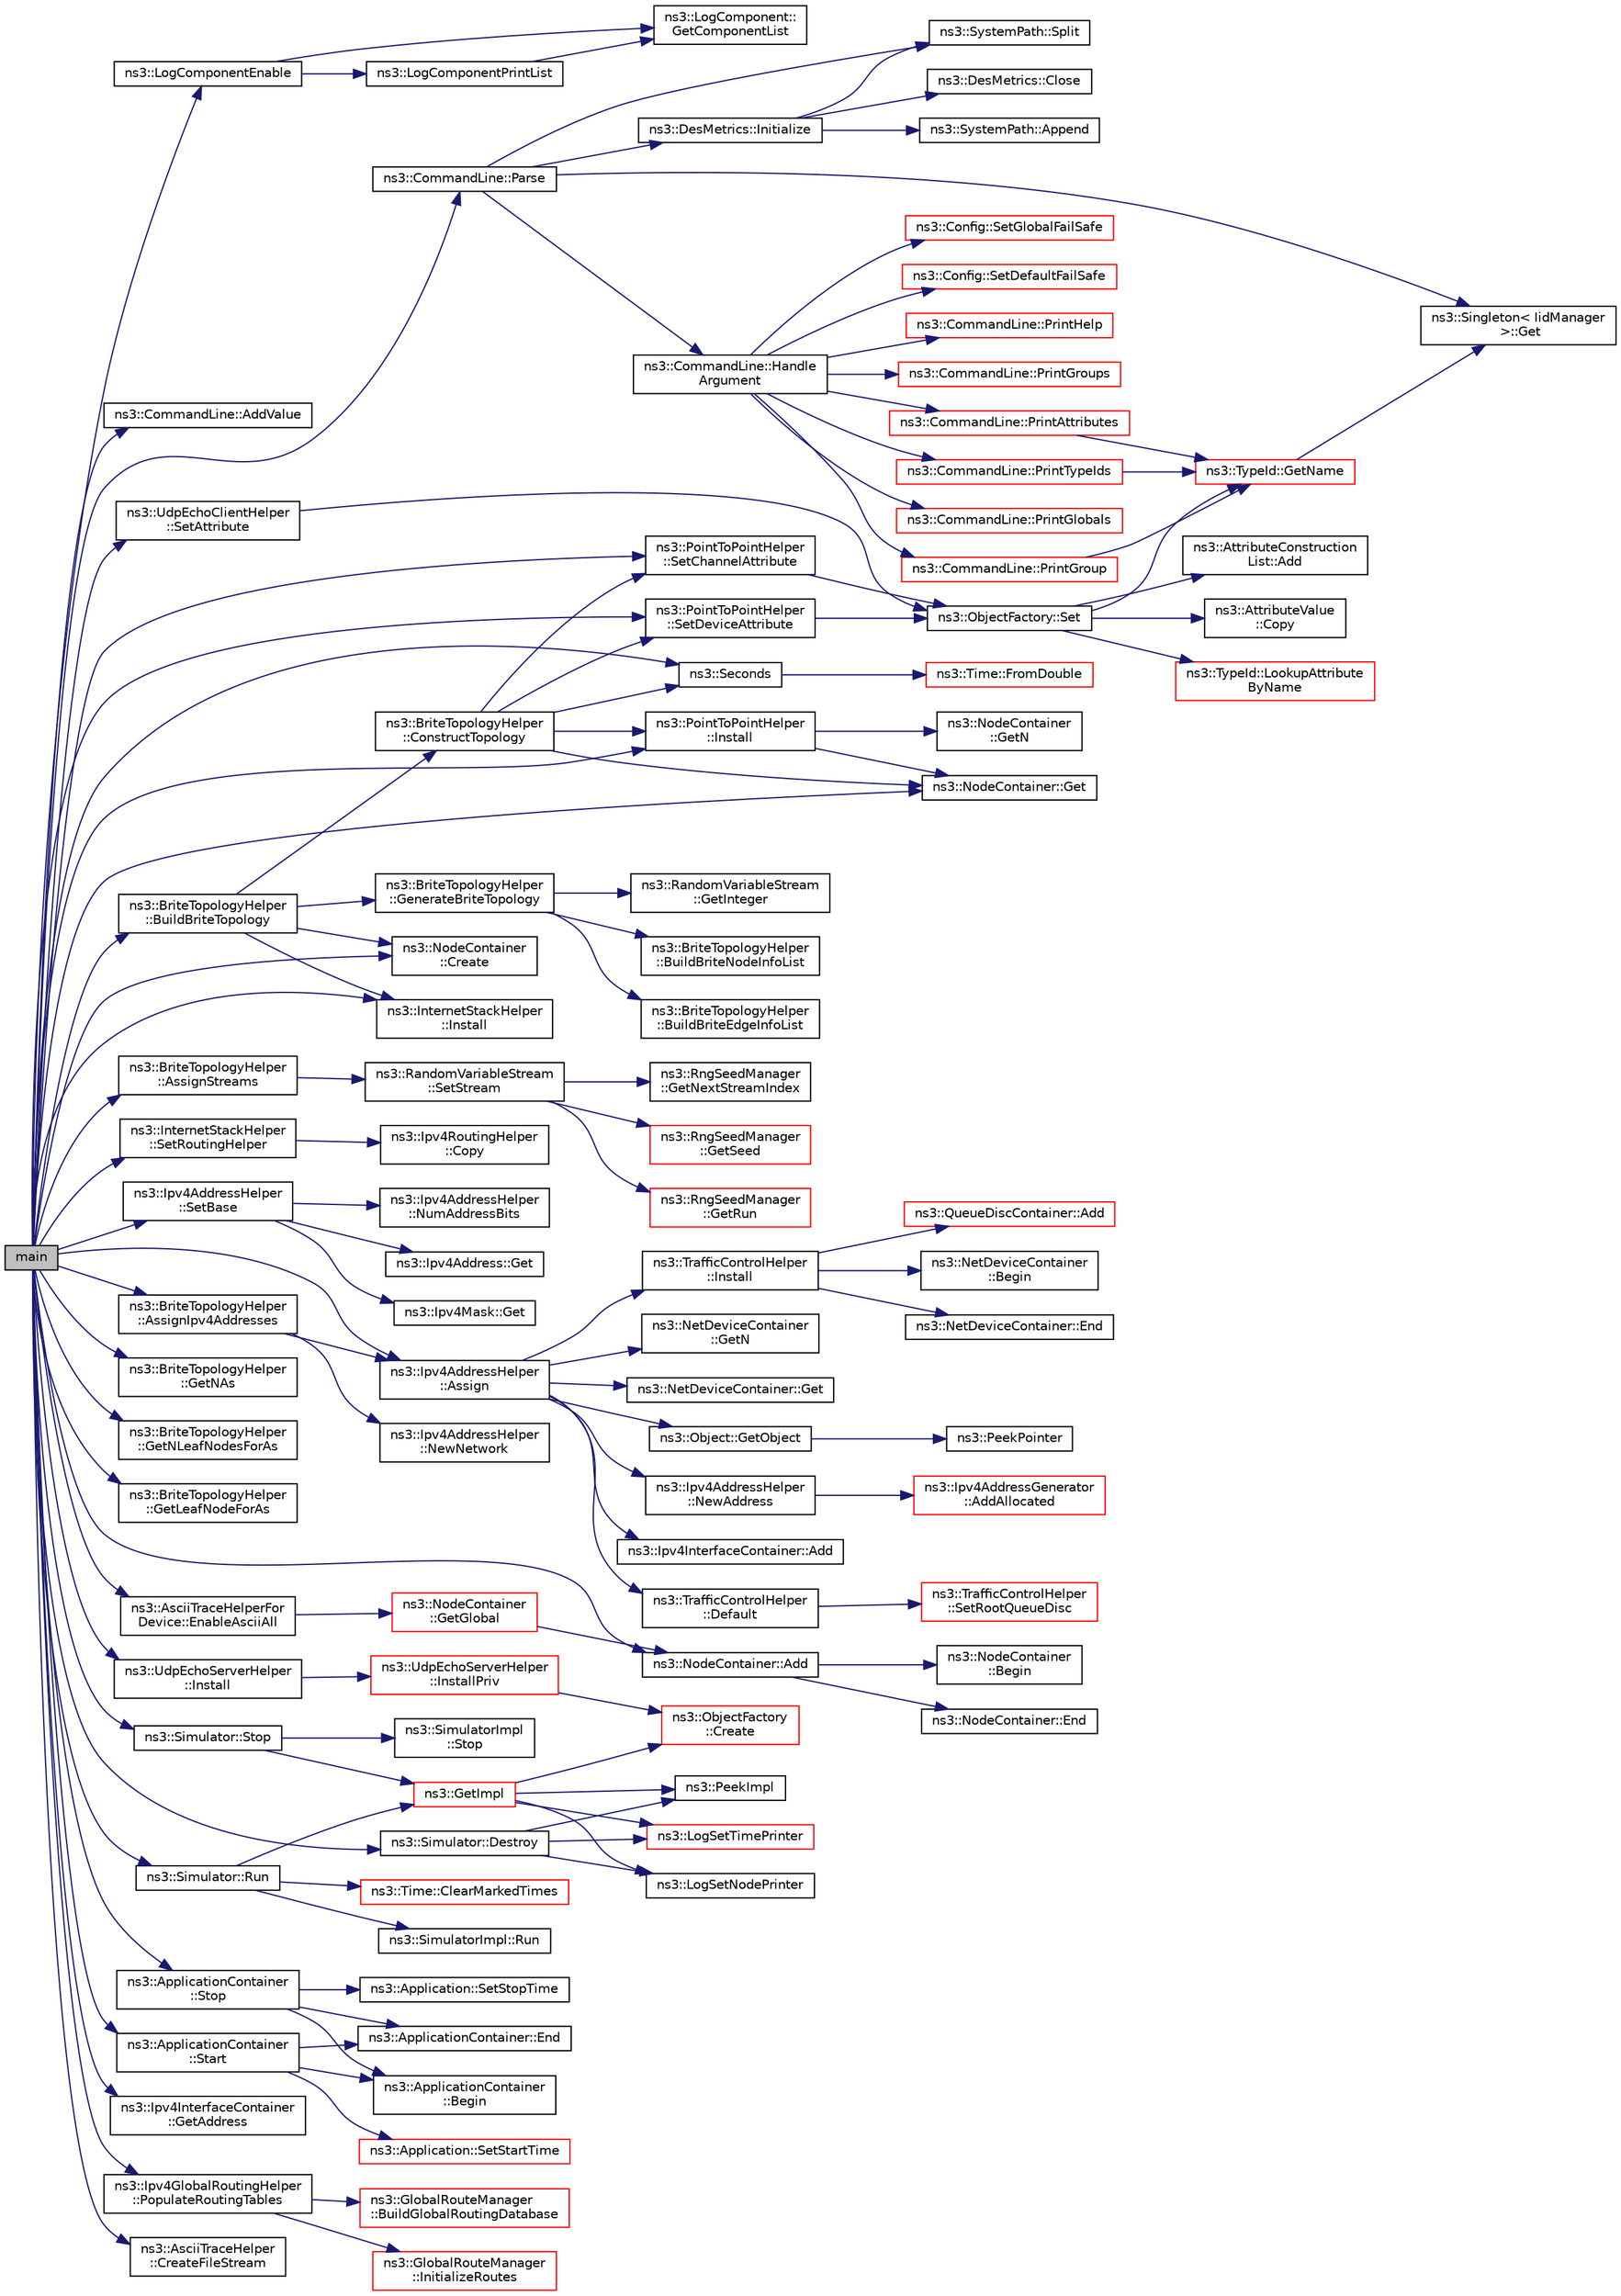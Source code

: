 digraph "main"
{
  edge [fontname="Helvetica",fontsize="10",labelfontname="Helvetica",labelfontsize="10"];
  node [fontname="Helvetica",fontsize="10",shape=record];
  rankdir="LR";
  Node1 [label="main",height=0.2,width=0.4,color="black", fillcolor="grey75", style="filled", fontcolor="black"];
  Node1 -> Node2 [color="midnightblue",fontsize="10",style="solid"];
  Node2 [label="ns3::LogComponentEnable",height=0.2,width=0.4,color="black", fillcolor="white", style="filled",URL="$d7/d2e/namespacens3.html#adc4ef4f00bb2f5f4edae67fc3bc27f20"];
  Node2 -> Node3 [color="midnightblue",fontsize="10",style="solid"];
  Node3 [label="ns3::LogComponent::\lGetComponentList",height=0.2,width=0.4,color="black", fillcolor="white", style="filled",URL="$d9/d3f/classns3_1_1LogComponent.html#a63eb2c0fd93c30f9081443c2fd4bffe9"];
  Node2 -> Node4 [color="midnightblue",fontsize="10",style="solid"];
  Node4 [label="ns3::LogComponentPrintList",height=0.2,width=0.4,color="black", fillcolor="white", style="filled",URL="$d7/d2e/namespacens3.html#a5252703c3f8260fd6dc609f1b276e57c"];
  Node4 -> Node3 [color="midnightblue",fontsize="10",style="solid"];
  Node1 -> Node5 [color="midnightblue",fontsize="10",style="solid"];
  Node5 [label="ns3::CommandLine::AddValue",height=0.2,width=0.4,color="black", fillcolor="white", style="filled",URL="$dc/d87/classns3_1_1CommandLine.html#addcfb546c7ad4c8bd0965654d55beb8e"];
  Node1 -> Node6 [color="midnightblue",fontsize="10",style="solid"];
  Node6 [label="ns3::CommandLine::Parse",height=0.2,width=0.4,color="black", fillcolor="white", style="filled",URL="$dc/d87/classns3_1_1CommandLine.html#a5c10b85b3207e5ecb48d907966923156"];
  Node6 -> Node7 [color="midnightblue",fontsize="10",style="solid"];
  Node7 [label="ns3::SystemPath::Split",height=0.2,width=0.4,color="black", fillcolor="white", style="filled",URL="$d0/dde/group__systempath.html#ga523072e05da63b63113d1bea840edf1a"];
  Node6 -> Node8 [color="midnightblue",fontsize="10",style="solid"];
  Node8 [label="ns3::CommandLine::Handle\lArgument",height=0.2,width=0.4,color="black", fillcolor="white", style="filled",URL="$dc/d87/classns3_1_1CommandLine.html#a527b83304a3c713f3e84711a8a2185a7"];
  Node8 -> Node9 [color="midnightblue",fontsize="10",style="solid"];
  Node9 [label="ns3::CommandLine::PrintHelp",height=0.2,width=0.4,color="red", fillcolor="white", style="filled",URL="$dc/d87/classns3_1_1CommandLine.html#a4558fd7b9eba52d77ffacb4e9896e5de",tooltip="Print program usage to the desired output stream. "];
  Node8 -> Node10 [color="midnightblue",fontsize="10",style="solid"];
  Node10 [label="ns3::CommandLine::PrintGroups",height=0.2,width=0.4,color="red", fillcolor="white", style="filled",URL="$dc/d87/classns3_1_1CommandLine.html#acbfbd40c40508f3b0700d41de1f53089"];
  Node8 -> Node11 [color="midnightblue",fontsize="10",style="solid"];
  Node11 [label="ns3::CommandLine::PrintTypeIds",height=0.2,width=0.4,color="red", fillcolor="white", style="filled",URL="$dc/d87/classns3_1_1CommandLine.html#a141b4fcef1091a980f15f0845166e20b"];
  Node11 -> Node12 [color="midnightblue",fontsize="10",style="solid"];
  Node12 [label="ns3::TypeId::GetName",height=0.2,width=0.4,color="red", fillcolor="white", style="filled",URL="$d6/d11/classns3_1_1TypeId.html#aa3c41c79ae428b3cb396a9c6bb3ef314"];
  Node12 -> Node13 [color="midnightblue",fontsize="10",style="solid"];
  Node13 [label="ns3::Singleton\< IidManager\l \>::Get",height=0.2,width=0.4,color="black", fillcolor="white", style="filled",URL="$d8/d77/classns3_1_1Singleton.html#a80a2cd3c25a27ea72add7a9f7a141ffa"];
  Node8 -> Node14 [color="midnightblue",fontsize="10",style="solid"];
  Node14 [label="ns3::CommandLine::PrintGlobals",height=0.2,width=0.4,color="red", fillcolor="white", style="filled",URL="$dc/d87/classns3_1_1CommandLine.html#ae531d3f88153ab9edac51509cc0cf8be"];
  Node8 -> Node15 [color="midnightblue",fontsize="10",style="solid"];
  Node15 [label="ns3::CommandLine::PrintGroup",height=0.2,width=0.4,color="red", fillcolor="white", style="filled",URL="$dc/d87/classns3_1_1CommandLine.html#abb65c554c9c8f54e815ce54cf8abcd0e"];
  Node15 -> Node12 [color="midnightblue",fontsize="10",style="solid"];
  Node8 -> Node16 [color="midnightblue",fontsize="10",style="solid"];
  Node16 [label="ns3::CommandLine::PrintAttributes",height=0.2,width=0.4,color="red", fillcolor="white", style="filled",URL="$dc/d87/classns3_1_1CommandLine.html#a1257dece593fadf03777c71ea4f49b89"];
  Node16 -> Node12 [color="midnightblue",fontsize="10",style="solid"];
  Node8 -> Node17 [color="midnightblue",fontsize="10",style="solid"];
  Node17 [label="ns3::Config::SetGlobalFailSafe",height=0.2,width=0.4,color="red", fillcolor="white", style="filled",URL="$d1/d44/group__config.html#gaccae07399fb761a399558a0a03c52dec"];
  Node8 -> Node18 [color="midnightblue",fontsize="10",style="solid"];
  Node18 [label="ns3::Config::SetDefaultFailSafe",height=0.2,width=0.4,color="red", fillcolor="white", style="filled",URL="$d1/d44/group__config.html#ga54361b707f31481b11d19f03495cb045"];
  Node6 -> Node13 [color="midnightblue",fontsize="10",style="solid"];
  Node6 -> Node19 [color="midnightblue",fontsize="10",style="solid"];
  Node19 [label="ns3::DesMetrics::Initialize",height=0.2,width=0.4,color="black", fillcolor="white", style="filled",URL="$d5/d69/classns3_1_1DesMetrics.html#a63bf3891d9fd2cf8c76b375b3db67756"];
  Node19 -> Node20 [color="midnightblue",fontsize="10",style="solid"];
  Node20 [label="ns3::DesMetrics::Close",height=0.2,width=0.4,color="black", fillcolor="white", style="filled",URL="$d5/d69/classns3_1_1DesMetrics.html#a17b52dbb23cd230d64404f57f59029c5"];
  Node19 -> Node7 [color="midnightblue",fontsize="10",style="solid"];
  Node19 -> Node21 [color="midnightblue",fontsize="10",style="solid"];
  Node21 [label="ns3::SystemPath::Append",height=0.2,width=0.4,color="black", fillcolor="white", style="filled",URL="$d0/dde/group__systempath.html#gaaa5a530cee42c8eda7e4f4523ef7e1cd"];
  Node1 -> Node22 [color="midnightblue",fontsize="10",style="solid"];
  Node22 [label="ns3::BriteTopologyHelper\l::AssignStreams",height=0.2,width=0.4,color="black", fillcolor="white", style="filled",URL="$da/dee/classns3_1_1BriteTopologyHelper.html#a019f40a1a4eee18a40dafc5f449ab69a"];
  Node22 -> Node23 [color="midnightblue",fontsize="10",style="solid"];
  Node23 [label="ns3::RandomVariableStream\l::SetStream",height=0.2,width=0.4,color="black", fillcolor="white", style="filled",URL="$dc/daa/classns3_1_1RandomVariableStream.html#add11aaf975607746b7e271d300659a94",tooltip="Specifies the stream number for this RNG stream. "];
  Node23 -> Node24 [color="midnightblue",fontsize="10",style="solid"];
  Node24 [label="ns3::RngSeedManager\l::GetNextStreamIndex",height=0.2,width=0.4,color="black", fillcolor="white", style="filled",URL="$d2/d74/classns3_1_1RngSeedManager.html#ac109366285260eb4c1e124862d2fd4ad"];
  Node23 -> Node25 [color="midnightblue",fontsize="10",style="solid"];
  Node25 [label="ns3::RngSeedManager\l::GetSeed",height=0.2,width=0.4,color="red", fillcolor="white", style="filled",URL="$d2/d74/classns3_1_1RngSeedManager.html#a09f2d185f02aac599cd5a244c4b73ba5",tooltip="Get the current seed value which will be used by all subsequently instantiated RandomVariableStream o..."];
  Node23 -> Node26 [color="midnightblue",fontsize="10",style="solid"];
  Node26 [label="ns3::RngSeedManager\l::GetRun",height=0.2,width=0.4,color="red", fillcolor="white", style="filled",URL="$d2/d74/classns3_1_1RngSeedManager.html#afaf1b845d2523df05ca341a930de24b3",tooltip="Get the current run number. "];
  Node1 -> Node27 [color="midnightblue",fontsize="10",style="solid"];
  Node27 [label="ns3::InternetStackHelper\l::SetRoutingHelper",height=0.2,width=0.4,color="black", fillcolor="white", style="filled",URL="$da/d33/classns3_1_1InternetStackHelper.html#a3e382c02df022dec79952a7eca8cd5ba"];
  Node27 -> Node28 [color="midnightblue",fontsize="10",style="solid"];
  Node28 [label="ns3::Ipv4RoutingHelper\l::Copy",height=0.2,width=0.4,color="black", fillcolor="white", style="filled",URL="$df/d4e/classns3_1_1Ipv4RoutingHelper.html#acf569a0ecf95d5b5186456f368eaa465",tooltip="virtual constructor "];
  Node1 -> Node29 [color="midnightblue",fontsize="10",style="solid"];
  Node29 [label="ns3::Ipv4AddressHelper\l::SetBase",height=0.2,width=0.4,color="black", fillcolor="white", style="filled",URL="$d2/dae/classns3_1_1Ipv4AddressHelper.html#acf7b16dd25bac67e00f5e25f90a9a035",tooltip="Set the base network number, network mask and base address. "];
  Node29 -> Node30 [color="midnightblue",fontsize="10",style="solid"];
  Node30 [label="ns3::Ipv4Address::Get",height=0.2,width=0.4,color="black", fillcolor="white", style="filled",URL="$de/d55/classns3_1_1Ipv4Address.html#ae65810a69898982e927b83660d3bc4d8"];
  Node29 -> Node31 [color="midnightblue",fontsize="10",style="solid"];
  Node31 [label="ns3::Ipv4Mask::Get",height=0.2,width=0.4,color="black", fillcolor="white", style="filled",URL="$d5/df8/classns3_1_1Ipv4Mask.html#ac557d10d9807bbc022ed64e2b929b2db"];
  Node29 -> Node32 [color="midnightblue",fontsize="10",style="solid"];
  Node32 [label="ns3::Ipv4AddressHelper\l::NumAddressBits",height=0.2,width=0.4,color="black", fillcolor="white", style="filled",URL="$d2/dae/classns3_1_1Ipv4AddressHelper.html#a6da9d5543922d9b6c9bfe38934d5dfc4",tooltip="Returns the number of address bits (hostpart) for a given netmask. "];
  Node1 -> Node33 [color="midnightblue",fontsize="10",style="solid"];
  Node33 [label="ns3::BriteTopologyHelper\l::BuildBriteTopology",height=0.2,width=0.4,color="black", fillcolor="white", style="filled",URL="$da/dee/classns3_1_1BriteTopologyHelper.html#a44c7d4b65e9200851ef20283f51f0e84"];
  Node33 -> Node34 [color="midnightblue",fontsize="10",style="solid"];
  Node34 [label="ns3::BriteTopologyHelper\l::GenerateBriteTopology",height=0.2,width=0.4,color="black", fillcolor="white", style="filled",URL="$da/dee/classns3_1_1BriteTopologyHelper.html#a16c360e3a41d15cba5c517f87574be7d"];
  Node34 -> Node35 [color="midnightblue",fontsize="10",style="solid"];
  Node35 [label="ns3::RandomVariableStream\l::GetInteger",height=0.2,width=0.4,color="black", fillcolor="white", style="filled",URL="$dc/daa/classns3_1_1RandomVariableStream.html#a66cd94e6305ce7f000f1a9ff0fcb9aef",tooltip="Get the next random value as an integer drawn from the distribution. "];
  Node34 -> Node36 [color="midnightblue",fontsize="10",style="solid"];
  Node36 [label="ns3::BriteTopologyHelper\l::BuildBriteNodeInfoList",height=0.2,width=0.4,color="black", fillcolor="white", style="filled",URL="$da/dee/classns3_1_1BriteTopologyHelper.html#a537098e87487b7b76271386fbae015b9"];
  Node34 -> Node37 [color="midnightblue",fontsize="10",style="solid"];
  Node37 [label="ns3::BriteTopologyHelper\l::BuildBriteEdgeInfoList",height=0.2,width=0.4,color="black", fillcolor="white", style="filled",URL="$da/dee/classns3_1_1BriteTopologyHelper.html#ae82406d604814f64bb4ea46b5615ac19"];
  Node33 -> Node38 [color="midnightblue",fontsize="10",style="solid"];
  Node38 [label="ns3::NodeContainer\l::Create",height=0.2,width=0.4,color="black", fillcolor="white", style="filled",URL="$df/d97/classns3_1_1NodeContainer.html#a787f059e2813e8b951cc6914d11dfe69",tooltip="Create n nodes and append pointers to them to the end of this NodeContainer. "];
  Node33 -> Node39 [color="midnightblue",fontsize="10",style="solid"];
  Node39 [label="ns3::InternetStackHelper\l::Install",height=0.2,width=0.4,color="black", fillcolor="white", style="filled",URL="$da/d33/classns3_1_1InternetStackHelper.html#a6645b412f31283d2d9bc3d8a95cebbc0"];
  Node33 -> Node40 [color="midnightblue",fontsize="10",style="solid"];
  Node40 [label="ns3::BriteTopologyHelper\l::ConstructTopology",height=0.2,width=0.4,color="black", fillcolor="white", style="filled",URL="$da/dee/classns3_1_1BriteTopologyHelper.html#a39beaa3fb7f93fa98db00503a4b50de8"];
  Node40 -> Node41 [color="midnightblue",fontsize="10",style="solid"];
  Node41 [label="ns3::PointToPointHelper\l::SetChannelAttribute",height=0.2,width=0.4,color="black", fillcolor="white", style="filled",URL="$d5/d0d/classns3_1_1PointToPointHelper.html#a6b5317fd17fb61e5a53f8d66a90b63b9"];
  Node41 -> Node42 [color="midnightblue",fontsize="10",style="solid"];
  Node42 [label="ns3::ObjectFactory::Set",height=0.2,width=0.4,color="black", fillcolor="white", style="filled",URL="$d5/d0d/classns3_1_1ObjectFactory.html#aef5c0d5019c96bdf01cefd1ff83f4a68"];
  Node42 -> Node43 [color="midnightblue",fontsize="10",style="solid"];
  Node43 [label="ns3::TypeId::LookupAttribute\lByName",height=0.2,width=0.4,color="red", fillcolor="white", style="filled",URL="$d6/d11/classns3_1_1TypeId.html#ac0a446957d516129937e2f2285aab58b"];
  Node42 -> Node12 [color="midnightblue",fontsize="10",style="solid"];
  Node42 -> Node44 [color="midnightblue",fontsize="10",style="solid"];
  Node44 [label="ns3::AttributeConstruction\lList::Add",height=0.2,width=0.4,color="black", fillcolor="white", style="filled",URL="$d3/df3/classns3_1_1AttributeConstructionList.html#a6f418bf1a2de8828ae99278c9d3facdd"];
  Node42 -> Node45 [color="midnightblue",fontsize="10",style="solid"];
  Node45 [label="ns3::AttributeValue\l::Copy",height=0.2,width=0.4,color="black", fillcolor="white", style="filled",URL="$d4/d83/classns3_1_1AttributeValue.html#ab316311212c334f6061c0fc8b5fb2625"];
  Node40 -> Node46 [color="midnightblue",fontsize="10",style="solid"];
  Node46 [label="ns3::Seconds",height=0.2,width=0.4,color="black", fillcolor="white", style="filled",URL="$d1/dec/group__timecivil.html#ga33c34b816f8ff6628e33d5c8e9713b9e"];
  Node46 -> Node47 [color="midnightblue",fontsize="10",style="solid"];
  Node47 [label="ns3::Time::FromDouble",height=0.2,width=0.4,color="red", fillcolor="white", style="filled",URL="$dc/d04/classns3_1_1Time.html#a60e845f4a74e62495b86356afe604cb4"];
  Node40 -> Node48 [color="midnightblue",fontsize="10",style="solid"];
  Node48 [label="ns3::PointToPointHelper\l::SetDeviceAttribute",height=0.2,width=0.4,color="black", fillcolor="white", style="filled",URL="$d5/d0d/classns3_1_1PointToPointHelper.html#a4577f5ab8c387e5528af2e0fbab1152e"];
  Node48 -> Node42 [color="midnightblue",fontsize="10",style="solid"];
  Node40 -> Node49 [color="midnightblue",fontsize="10",style="solid"];
  Node49 [label="ns3::PointToPointHelper\l::Install",height=0.2,width=0.4,color="black", fillcolor="white", style="filled",URL="$d5/d0d/classns3_1_1PointToPointHelper.html#ab9162fea3e88722666fed1106df1f9ec"];
  Node49 -> Node50 [color="midnightblue",fontsize="10",style="solid"];
  Node50 [label="ns3::NodeContainer\l::GetN",height=0.2,width=0.4,color="black", fillcolor="white", style="filled",URL="$df/d97/classns3_1_1NodeContainer.html#aed647ac56d0407a7706aba02eb44b951",tooltip="Get the number of Ptr<Node> stored in this container. "];
  Node49 -> Node51 [color="midnightblue",fontsize="10",style="solid"];
  Node51 [label="ns3::NodeContainer::Get",height=0.2,width=0.4,color="black", fillcolor="white", style="filled",URL="$df/d97/classns3_1_1NodeContainer.html#a9ed96e2ecc22e0f5a3d4842eb9bf90bf",tooltip="Get the Ptr<Node> stored in this container at a given index. "];
  Node40 -> Node51 [color="midnightblue",fontsize="10",style="solid"];
  Node1 -> Node52 [color="midnightblue",fontsize="10",style="solid"];
  Node52 [label="ns3::BriteTopologyHelper\l::AssignIpv4Addresses",height=0.2,width=0.4,color="black", fillcolor="white", style="filled",URL="$da/dee/classns3_1_1BriteTopologyHelper.html#a6d3c5647200385372fa7847294a24741"];
  Node52 -> Node53 [color="midnightblue",fontsize="10",style="solid"];
  Node53 [label="ns3::Ipv4AddressHelper\l::Assign",height=0.2,width=0.4,color="black", fillcolor="white", style="filled",URL="$d2/dae/classns3_1_1Ipv4AddressHelper.html#af8e7f4a1a7e74c00014a1eac445a27af",tooltip="Assign IP addresses to the net devices specified in the container based on the current network prefix..."];
  Node53 -> Node54 [color="midnightblue",fontsize="10",style="solid"];
  Node54 [label="ns3::NetDeviceContainer\l::GetN",height=0.2,width=0.4,color="black", fillcolor="white", style="filled",URL="$d9/d94/classns3_1_1NetDeviceContainer.html#a74cafc212479bc38976bebd118e856b9",tooltip="Get the number of Ptr<NetDevice> stored in this container. "];
  Node53 -> Node55 [color="midnightblue",fontsize="10",style="solid"];
  Node55 [label="ns3::NetDeviceContainer::Get",height=0.2,width=0.4,color="black", fillcolor="white", style="filled",URL="$d9/d94/classns3_1_1NetDeviceContainer.html#a677d62594b5c9d2dea155cc5045f4d0b",tooltip="Get the Ptr<NetDevice> stored in this container at a given index. "];
  Node53 -> Node56 [color="midnightblue",fontsize="10",style="solid"];
  Node56 [label="ns3::Object::GetObject",height=0.2,width=0.4,color="black", fillcolor="white", style="filled",URL="$d9/d77/classns3_1_1Object.html#a13e18c00017096c8381eb651d5bd0783"];
  Node56 -> Node57 [color="midnightblue",fontsize="10",style="solid"];
  Node57 [label="ns3::PeekPointer",height=0.2,width=0.4,color="black", fillcolor="white", style="filled",URL="$d7/d2e/namespacens3.html#af2a7557fe9afdd98d8f6f8f6e412cf5a"];
  Node53 -> Node58 [color="midnightblue",fontsize="10",style="solid"];
  Node58 [label="ns3::Ipv4AddressHelper\l::NewAddress",height=0.2,width=0.4,color="black", fillcolor="white", style="filled",URL="$d2/dae/classns3_1_1Ipv4AddressHelper.html#a9d6bc3cd8def204f9c253fce666b2edd",tooltip="Increment the IP address counter used to allocate IP addresses. "];
  Node58 -> Node59 [color="midnightblue",fontsize="10",style="solid"];
  Node59 [label="ns3::Ipv4AddressGenerator\l::AddAllocated",height=0.2,width=0.4,color="red", fillcolor="white", style="filled",URL="$d8/d41/classns3_1_1Ipv4AddressGenerator.html#aaf2a4f76afaf064183151f874019e2d6",tooltip="Add the Ipv4Address to the list of IPv4 entries. "];
  Node53 -> Node60 [color="midnightblue",fontsize="10",style="solid"];
  Node60 [label="ns3::Ipv4InterfaceContainer::Add",height=0.2,width=0.4,color="black", fillcolor="white", style="filled",URL="$d6/d02/classns3_1_1Ipv4InterfaceContainer.html#ae5e7881307c8d49c7606669ded6ac3d6"];
  Node53 -> Node61 [color="midnightblue",fontsize="10",style="solid"];
  Node61 [label="ns3::TrafficControlHelper\l::Default",height=0.2,width=0.4,color="black", fillcolor="white", style="filled",URL="$d7/df9/classns3_1_1TrafficControlHelper.html#afa16cd2a1209beb1c18fa5e8153ba8b8"];
  Node61 -> Node62 [color="midnightblue",fontsize="10",style="solid"];
  Node62 [label="ns3::TrafficControlHelper\l::SetRootQueueDisc",height=0.2,width=0.4,color="red", fillcolor="white", style="filled",URL="$d7/df9/classns3_1_1TrafficControlHelper.html#a8588aac7a08e4dc4e7bb10fa7b9e25c8"];
  Node53 -> Node63 [color="midnightblue",fontsize="10",style="solid"];
  Node63 [label="ns3::TrafficControlHelper\l::Install",height=0.2,width=0.4,color="black", fillcolor="white", style="filled",URL="$d7/df9/classns3_1_1TrafficControlHelper.html#a0aa6a8e2fbb1c196589e16f48c99f0b9"];
  Node63 -> Node64 [color="midnightblue",fontsize="10",style="solid"];
  Node64 [label="ns3::NetDeviceContainer\l::Begin",height=0.2,width=0.4,color="black", fillcolor="white", style="filled",URL="$d9/d94/classns3_1_1NetDeviceContainer.html#ad5aac47677fe7277e232bdec5b48a8fc",tooltip="Get an iterator which refers to the first NetDevice in the container. "];
  Node63 -> Node65 [color="midnightblue",fontsize="10",style="solid"];
  Node65 [label="ns3::NetDeviceContainer::End",height=0.2,width=0.4,color="black", fillcolor="white", style="filled",URL="$d9/d94/classns3_1_1NetDeviceContainer.html#a8af596b06daf9613da60b4379861d770",tooltip="Get an iterator which indicates past-the-last NetDevice in the container. "];
  Node63 -> Node66 [color="midnightblue",fontsize="10",style="solid"];
  Node66 [label="ns3::QueueDiscContainer::Add",height=0.2,width=0.4,color="red", fillcolor="white", style="filled",URL="$da/dfe/classns3_1_1QueueDiscContainer.html#a0520ac277a87beaeda5608dd8bfd37a4",tooltip="Append the contents of another QueueDiscContainer to the end of this container. "];
  Node52 -> Node67 [color="midnightblue",fontsize="10",style="solid"];
  Node67 [label="ns3::Ipv4AddressHelper\l::NewNetwork",height=0.2,width=0.4,color="black", fillcolor="white", style="filled",URL="$d2/dae/classns3_1_1Ipv4AddressHelper.html#a3277d133ef0d2669934a16a8206ba8e4",tooltip="Increment the network number and reset the IP address counter to the base value provided in the SetBa..."];
  Node1 -> Node68 [color="midnightblue",fontsize="10",style="solid"];
  Node68 [label="ns3::BriteTopologyHelper\l::GetNAs",height=0.2,width=0.4,color="black", fillcolor="white", style="filled",URL="$da/dee/classns3_1_1BriteTopologyHelper.html#a45da18fb1d6b8ab1419c700e326a3433"];
  Node1 -> Node38 [color="midnightblue",fontsize="10",style="solid"];
  Node1 -> Node39 [color="midnightblue",fontsize="10",style="solid"];
  Node1 -> Node69 [color="midnightblue",fontsize="10",style="solid"];
  Node69 [label="ns3::BriteTopologyHelper\l::GetNLeafNodesForAs",height=0.2,width=0.4,color="black", fillcolor="white", style="filled",URL="$da/dee/classns3_1_1BriteTopologyHelper.html#a71614af65e3937fa96b9e68d525822c4"];
  Node1 -> Node70 [color="midnightblue",fontsize="10",style="solid"];
  Node70 [label="ns3::BriteTopologyHelper\l::GetLeafNodeForAs",height=0.2,width=0.4,color="black", fillcolor="white", style="filled",URL="$da/dee/classns3_1_1BriteTopologyHelper.html#ad451a52a7b0c3359d9433a566c697314"];
  Node1 -> Node71 [color="midnightblue",fontsize="10",style="solid"];
  Node71 [label="ns3::NodeContainer::Add",height=0.2,width=0.4,color="black", fillcolor="white", style="filled",URL="$df/d97/classns3_1_1NodeContainer.html#aa60b3a0e70f2fb324e16ffcf8bf31fcb",tooltip="Append the contents of another NodeContainer to the end of this container. "];
  Node71 -> Node72 [color="midnightblue",fontsize="10",style="solid"];
  Node72 [label="ns3::NodeContainer\l::Begin",height=0.2,width=0.4,color="black", fillcolor="white", style="filled",URL="$df/d97/classns3_1_1NodeContainer.html#adf0f639aff139db107526288777eb533",tooltip="Get an iterator which refers to the first Node in the container. "];
  Node71 -> Node73 [color="midnightblue",fontsize="10",style="solid"];
  Node73 [label="ns3::NodeContainer::End",height=0.2,width=0.4,color="black", fillcolor="white", style="filled",URL="$df/d97/classns3_1_1NodeContainer.html#a8ea0bcac137597d192c5e6b95ca60464",tooltip="Get an iterator which indicates past-the-last Node in the container. "];
  Node1 -> Node48 [color="midnightblue",fontsize="10",style="solid"];
  Node1 -> Node41 [color="midnightblue",fontsize="10",style="solid"];
  Node1 -> Node49 [color="midnightblue",fontsize="10",style="solid"];
  Node1 -> Node53 [color="midnightblue",fontsize="10",style="solid"];
  Node1 -> Node74 [color="midnightblue",fontsize="10",style="solid"];
  Node74 [label="ns3::UdpEchoServerHelper\l::Install",height=0.2,width=0.4,color="black", fillcolor="white", style="filled",URL="$de/d07/classns3_1_1UdpEchoServerHelper.html#aad381d52905f3f4cb0fc3cb7cb3f660b"];
  Node74 -> Node75 [color="midnightblue",fontsize="10",style="solid"];
  Node75 [label="ns3::UdpEchoServerHelper\l::InstallPriv",height=0.2,width=0.4,color="red", fillcolor="white", style="filled",URL="$de/d07/classns3_1_1UdpEchoServerHelper.html#ae2b4a8f6c0d4c3be9a5be414e82d8bfa"];
  Node75 -> Node76 [color="midnightblue",fontsize="10",style="solid"];
  Node76 [label="ns3::ObjectFactory\l::Create",height=0.2,width=0.4,color="red", fillcolor="white", style="filled",URL="$d5/d0d/classns3_1_1ObjectFactory.html#a18152e93f0a6fe184ed7300cb31e9896"];
  Node1 -> Node51 [color="midnightblue",fontsize="10",style="solid"];
  Node1 -> Node77 [color="midnightblue",fontsize="10",style="solid"];
  Node77 [label="ns3::ApplicationContainer\l::Start",height=0.2,width=0.4,color="black", fillcolor="white", style="filled",URL="$d9/dad/classns3_1_1ApplicationContainer.html#a8eff87926507020bbe3e1390358a54a7",tooltip="Arrange for all of the Applications in this container to Start() at the Time given as a parameter..."];
  Node77 -> Node78 [color="midnightblue",fontsize="10",style="solid"];
  Node78 [label="ns3::ApplicationContainer\l::Begin",height=0.2,width=0.4,color="black", fillcolor="white", style="filled",URL="$d9/dad/classns3_1_1ApplicationContainer.html#ae37428fe2d14afe32cb1a3eecfab2e4e",tooltip="Get an iterator which refers to the first Application in the container. "];
  Node77 -> Node79 [color="midnightblue",fontsize="10",style="solid"];
  Node79 [label="ns3::ApplicationContainer::End",height=0.2,width=0.4,color="black", fillcolor="white", style="filled",URL="$d9/dad/classns3_1_1ApplicationContainer.html#aed3e63d94451be9779fb8d00d0461bfb",tooltip="Get an iterator which indicates past-the-last Application in the container. "];
  Node77 -> Node80 [color="midnightblue",fontsize="10",style="solid"];
  Node80 [label="ns3::Application::SetStartTime",height=0.2,width=0.4,color="red", fillcolor="white", style="filled",URL="$d0/d46/classns3_1_1Application.html#a8360a49748e30c52ffdcc7a305c3cd48",tooltip="Specify application start time. "];
  Node1 -> Node46 [color="midnightblue",fontsize="10",style="solid"];
  Node1 -> Node81 [color="midnightblue",fontsize="10",style="solid"];
  Node81 [label="ns3::ApplicationContainer\l::Stop",height=0.2,width=0.4,color="black", fillcolor="white", style="filled",URL="$d9/dad/classns3_1_1ApplicationContainer.html#adfc52f9aa4020c8714679b00bbb9ddb3",tooltip="Arrange for all of the Applications in this container to Stop() at the Time given as a parameter..."];
  Node81 -> Node78 [color="midnightblue",fontsize="10",style="solid"];
  Node81 -> Node79 [color="midnightblue",fontsize="10",style="solid"];
  Node81 -> Node82 [color="midnightblue",fontsize="10",style="solid"];
  Node82 [label="ns3::Application::SetStopTime",height=0.2,width=0.4,color="black", fillcolor="white", style="filled",URL="$d0/d46/classns3_1_1Application.html#a732c1fdadf0be176c753a2ce6e27dff9",tooltip="Specify application stop time. "];
  Node1 -> Node83 [color="midnightblue",fontsize="10",style="solid"];
  Node83 [label="ns3::Ipv4InterfaceContainer\l::GetAddress",height=0.2,width=0.4,color="black", fillcolor="white", style="filled",URL="$d6/d02/classns3_1_1Ipv4InterfaceContainer.html#ae63208dcd222be986822937ee4aa828c"];
  Node1 -> Node84 [color="midnightblue",fontsize="10",style="solid"];
  Node84 [label="ns3::UdpEchoClientHelper\l::SetAttribute",height=0.2,width=0.4,color="black", fillcolor="white", style="filled",URL="$d3/d47/classns3_1_1UdpEchoClientHelper.html#a11228c069ad896f8ed13f4d37c13f51d"];
  Node84 -> Node42 [color="midnightblue",fontsize="10",style="solid"];
  Node1 -> Node85 [color="midnightblue",fontsize="10",style="solid"];
  Node85 [label="ns3::Ipv4GlobalRoutingHelper\l::PopulateRoutingTables",height=0.2,width=0.4,color="black", fillcolor="white", style="filled",URL="$d4/d1a/classns3_1_1Ipv4GlobalRoutingHelper.html#a540c7339880774ff18a459238ef5a7b2",tooltip="Build a routing database and initialize the routing tables of the nodes in the simulation. Makes all nodes in the simulation into routers. "];
  Node85 -> Node86 [color="midnightblue",fontsize="10",style="solid"];
  Node86 [label="ns3::GlobalRouteManager\l::BuildGlobalRoutingDatabase",height=0.2,width=0.4,color="red", fillcolor="white", style="filled",URL="$d1/d7f/classns3_1_1GlobalRouteManager.html#af0d9e010837cc915d430b17f63175910",tooltip="Build the routing database by gathering Link State Advertisements from each node exporting a GlobalRo..."];
  Node85 -> Node87 [color="midnightblue",fontsize="10",style="solid"];
  Node87 [label="ns3::GlobalRouteManager\l::InitializeRoutes",height=0.2,width=0.4,color="red", fillcolor="white", style="filled",URL="$d1/d7f/classns3_1_1GlobalRouteManager.html#aea21f6fb4dbecb0d2e3dadc7db1087d3",tooltip="Compute routes using a Dijkstra SPF computation and populate per-node forwarding tables. "];
  Node1 -> Node88 [color="midnightblue",fontsize="10",style="solid"];
  Node88 [label="ns3::AsciiTraceHelperFor\lDevice::EnableAsciiAll",height=0.2,width=0.4,color="black", fillcolor="white", style="filled",URL="$dd/daf/classns3_1_1AsciiTraceHelperForDevice.html#a63e57c878526c732924e14c1e52cca8b",tooltip="Enable ascii trace output on each device (which is of the appropriate type) in the set of all nodes c..."];
  Node88 -> Node89 [color="midnightblue",fontsize="10",style="solid"];
  Node89 [label="ns3::NodeContainer\l::GetGlobal",height=0.2,width=0.4,color="red", fillcolor="white", style="filled",URL="$df/d97/classns3_1_1NodeContainer.html#a687e8f9ceb74d0ce3b06591c9f44c9ed",tooltip="Create a NodeContainer that contains a list of all nodes created through NodeContainer::Create() and ..."];
  Node89 -> Node71 [color="midnightblue",fontsize="10",style="solid"];
  Node1 -> Node90 [color="midnightblue",fontsize="10",style="solid"];
  Node90 [label="ns3::AsciiTraceHelper\l::CreateFileStream",height=0.2,width=0.4,color="black", fillcolor="white", style="filled",URL="$dd/da2/classns3_1_1AsciiTraceHelper.html#a44960bf2ca32835024eaedd26d1c4f94",tooltip="Create and initialize an output stream object we&#39;ll use to write the traced bits. ..."];
  Node1 -> Node91 [color="midnightblue",fontsize="10",style="solid"];
  Node91 [label="ns3::Simulator::Stop",height=0.2,width=0.4,color="black", fillcolor="white", style="filled",URL="$d7/deb/classns3_1_1Simulator.html#a2335ba5b62e9066e893fecb21b7f6afd"];
  Node91 -> Node92 [color="midnightblue",fontsize="10",style="solid"];
  Node92 [label="ns3::GetImpl",height=0.2,width=0.4,color="red", fillcolor="white", style="filled",URL="$d4/d8b/group__simulator.html#ga42eb4eddad41528d4d99794a3dae3fd0",tooltip="Get the SimulatorImpl singleton. "];
  Node92 -> Node93 [color="midnightblue",fontsize="10",style="solid"];
  Node93 [label="ns3::PeekImpl",height=0.2,width=0.4,color="black", fillcolor="white", style="filled",URL="$d4/d8b/group__simulator.html#ga233c5c38de117e4e4a5a9cd168694792",tooltip="Get the static SimulatorImpl instance. "];
  Node92 -> Node76 [color="midnightblue",fontsize="10",style="solid"];
  Node92 -> Node94 [color="midnightblue",fontsize="10",style="solid"];
  Node94 [label="ns3::LogSetTimePrinter",height=0.2,width=0.4,color="red", fillcolor="white", style="filled",URL="$d7/d2e/namespacens3.html#acf6a1749b3febc5a6a5b2b8620138d80"];
  Node92 -> Node95 [color="midnightblue",fontsize="10",style="solid"];
  Node95 [label="ns3::LogSetNodePrinter",height=0.2,width=0.4,color="black", fillcolor="white", style="filled",URL="$d7/d2e/namespacens3.html#aa6e659ca357c8309352fa0f146793810"];
  Node91 -> Node96 [color="midnightblue",fontsize="10",style="solid"];
  Node96 [label="ns3::SimulatorImpl\l::Stop",height=0.2,width=0.4,color="black", fillcolor="white", style="filled",URL="$d2/d19/classns3_1_1SimulatorImpl.html#afbdfb2b01d0e62a7f681801f27820611"];
  Node1 -> Node97 [color="midnightblue",fontsize="10",style="solid"];
  Node97 [label="ns3::Simulator::Run",height=0.2,width=0.4,color="black", fillcolor="white", style="filled",URL="$d7/deb/classns3_1_1Simulator.html#a84be982e6d03b62c3dc3303c75a9b909"];
  Node97 -> Node98 [color="midnightblue",fontsize="10",style="solid"];
  Node98 [label="ns3::Time::ClearMarkedTimes",height=0.2,width=0.4,color="red", fillcolor="white", style="filled",URL="$dc/d04/classns3_1_1Time.html#a2fa8d441c8f509653b3ffa94cc20db91"];
  Node97 -> Node92 [color="midnightblue",fontsize="10",style="solid"];
  Node97 -> Node99 [color="midnightblue",fontsize="10",style="solid"];
  Node99 [label="ns3::SimulatorImpl::Run",height=0.2,width=0.4,color="black", fillcolor="white", style="filled",URL="$d2/d19/classns3_1_1SimulatorImpl.html#a4b5de814986948cca3658a84c9d671f6"];
  Node1 -> Node100 [color="midnightblue",fontsize="10",style="solid"];
  Node100 [label="ns3::Simulator::Destroy",height=0.2,width=0.4,color="black", fillcolor="white", style="filled",URL="$d7/deb/classns3_1_1Simulator.html#a2a056e59a6623225df0957eda0ee8252"];
  Node100 -> Node93 [color="midnightblue",fontsize="10",style="solid"];
  Node100 -> Node94 [color="midnightblue",fontsize="10",style="solid"];
  Node100 -> Node95 [color="midnightblue",fontsize="10",style="solid"];
}
